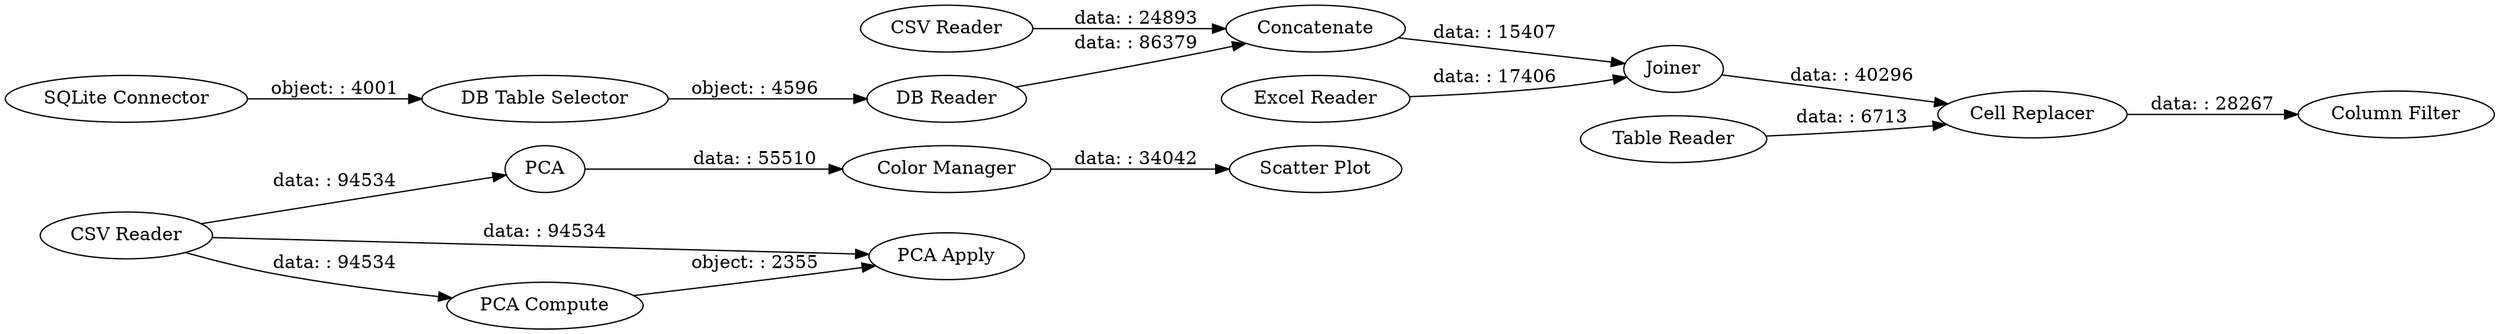 digraph {
	"2735901310698599070_12" [label="CSV Reader"]
	"-2388671420971663718_1" [label="CSV Reader"]
	"2735901310698599070_20" [label="Scatter Plot"]
	"2735901310698599070_21" [label="Color Manager"]
	"-2388671420971663718_9" [label="Cell Replacer"]
	"2735901310698599070_15" [label=PCA]
	"-2388671420971663718_2" [label="SQLite Connector"]
	"-2388671420971663718_4" [label="Excel Reader"]
	"2735901310698599070_17" [label="PCA Apply"]
	"2735901310698599070_19" [label="Column Filter"]
	"-2388671420971663718_6" [label="DB Reader"]
	"-2388671420971663718_7" [label=Concatenate]
	"-2388671420971663718_5" [label="Table Reader"]
	"-2388671420971663718_3" [label="DB Table Selector"]
	"-2388671420971663718_8" [label=Joiner]
	"2735901310698599070_16" [label="PCA Compute"]
	"2735901310698599070_12" -> "2735901310698599070_16" [label="data: : 94534"]
	"-2388671420971663718_9" -> "2735901310698599070_19" [label="data: : 28267"]
	"-2388671420971663718_7" -> "-2388671420971663718_8" [label="data: : 15407"]
	"-2388671420971663718_3" -> "-2388671420971663718_6" [label="object: : 4596"]
	"2735901310698599070_12" -> "2735901310698599070_17" [label="data: : 94534"]
	"-2388671420971663718_5" -> "-2388671420971663718_9" [label="data: : 6713"]
	"-2388671420971663718_4" -> "-2388671420971663718_8" [label="data: : 17406"]
	"-2388671420971663718_1" -> "-2388671420971663718_7" [label="data: : 24893"]
	"-2388671420971663718_6" -> "-2388671420971663718_7" [label="data: : 86379"]
	"-2388671420971663718_8" -> "-2388671420971663718_9" [label="data: : 40296"]
	"2735901310698599070_15" -> "2735901310698599070_21" [label="data: : 55510"]
	"2735901310698599070_16" -> "2735901310698599070_17" [label="object: : 2355"]
	"2735901310698599070_21" -> "2735901310698599070_20" [label="data: : 34042"]
	"-2388671420971663718_2" -> "-2388671420971663718_3" [label="object: : 4001"]
	"2735901310698599070_12" -> "2735901310698599070_15" [label="data: : 94534"]
	rankdir=LR
}
